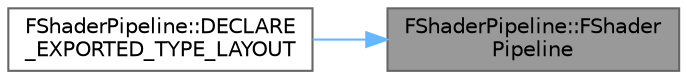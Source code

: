 digraph "FShaderPipeline::FShaderPipeline"
{
 // INTERACTIVE_SVG=YES
 // LATEX_PDF_SIZE
  bgcolor="transparent";
  edge [fontname=Helvetica,fontsize=10,labelfontname=Helvetica,labelfontsize=10];
  node [fontname=Helvetica,fontsize=10,shape=box,height=0.2,width=0.4];
  rankdir="RL";
  Node1 [id="Node000001",label="FShaderPipeline::FShader\lPipeline",height=0.2,width=0.4,color="gray40", fillcolor="grey60", style="filled", fontcolor="black",tooltip=" "];
  Node1 -> Node2 [id="edge1_Node000001_Node000002",dir="back",color="steelblue1",style="solid",tooltip=" "];
  Node2 [id="Node000002",label="FShaderPipeline::DECLARE\l_EXPORTED_TYPE_LAYOUT",height=0.2,width=0.4,color="grey40", fillcolor="white", style="filled",URL="$dd/da7/classFShaderPipeline.html#a80175f1f499c60ecd9d4cfb807f99df5",tooltip=" "];
}
